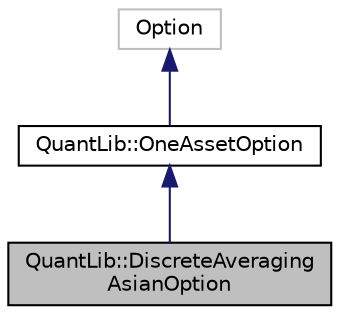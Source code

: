 digraph "QuantLib::DiscreteAveragingAsianOption"
{
  edge [fontname="Helvetica",fontsize="10",labelfontname="Helvetica",labelfontsize="10"];
  node [fontname="Helvetica",fontsize="10",shape=record];
  Node1 [label="QuantLib::DiscreteAveraging\lAsianOption",height=0.2,width=0.4,color="black", fillcolor="grey75", style="filled", fontcolor="black"];
  Node2 -> Node1 [dir="back",color="midnightblue",fontsize="10",style="solid"];
  Node2 [label="QuantLib::OneAssetOption",height=0.2,width=0.4,color="black", fillcolor="white", style="filled",URL="$class_quant_lib_1_1_one_asset_option.html",tooltip="Base class for options on a single asset. "];
  Node3 -> Node2 [dir="back",color="midnightblue",fontsize="10",style="solid"];
  Node3 [label="Option",height=0.2,width=0.4,color="grey75", fillcolor="white", style="filled"];
}
